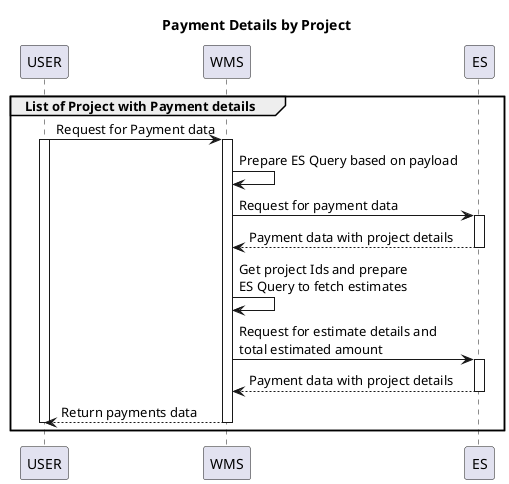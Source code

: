 @startuml
title Payment Details by Project
'https://plantuml.com/sequence-diagram
'autonumber
participant USER as USER order 1
participant WMS as WMS order 2
participant ES as ES order 3

group List of Project with Payment details
USER -> WMS: Request for Payment data
activate USER
activate WMS
WMS -> WMS: Prepare ES Query based on payload
WMS -> ES: Request for payment data
activate ES
WMS <-- ES: Payment data with project details
deactivate ES
WMS -> WMS: Get project Ids and prepare \nES Query to fetch estimates
WMS -> ES: Request for estimate details and \ntotal estimated amount
activate ES
WMS <-- ES: Payment data with project details
deactivate ES

USER <-- WMS: Return payments data
deactivate WMS
deactivate USER
end

@enduml


